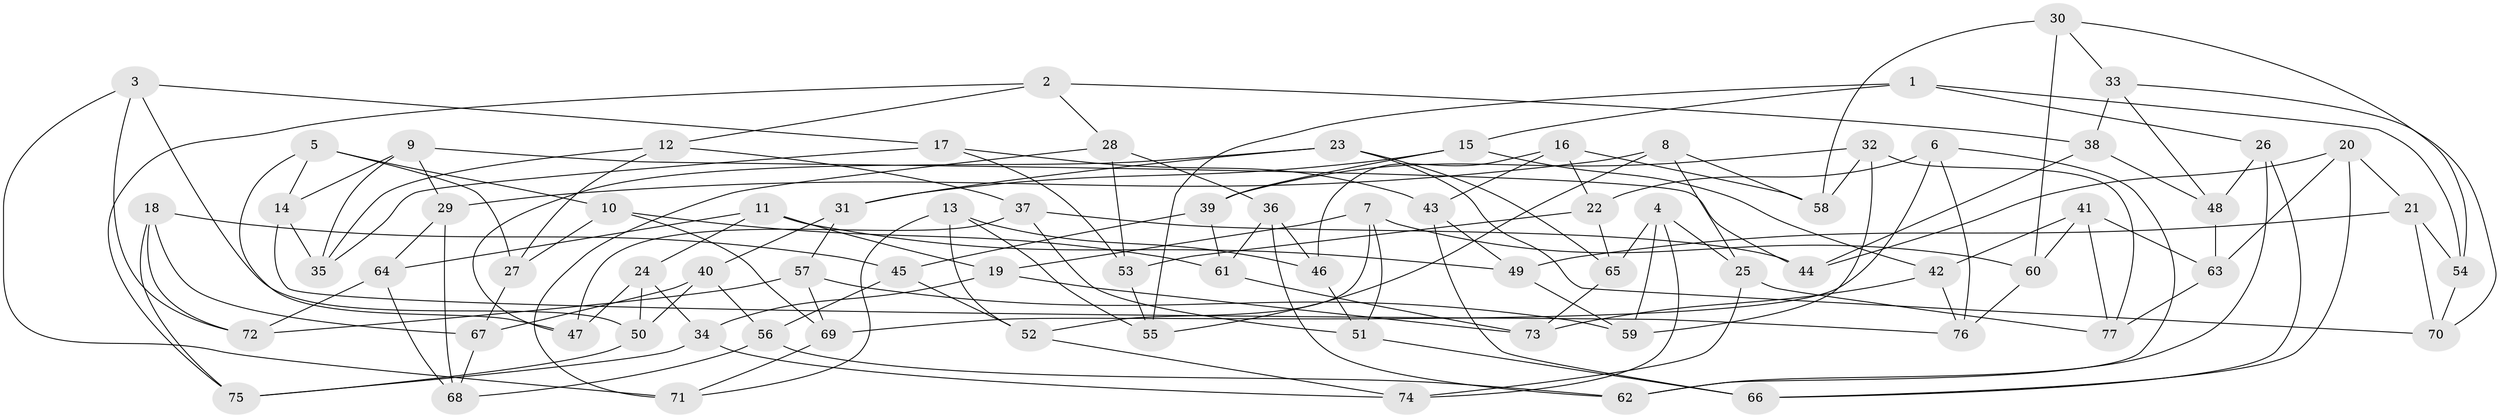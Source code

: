 // coarse degree distribution, {7: 0.25, 8: 0.08333333333333333, 6: 0.20833333333333334, 9: 0.16666666666666666, 4: 0.125, 5: 0.125, 3: 0.041666666666666664}
// Generated by graph-tools (version 1.1) at 2025/54/03/04/25 22:54:06]
// undirected, 77 vertices, 154 edges
graph export_dot {
  node [color=gray90,style=filled];
  1;
  2;
  3;
  4;
  5;
  6;
  7;
  8;
  9;
  10;
  11;
  12;
  13;
  14;
  15;
  16;
  17;
  18;
  19;
  20;
  21;
  22;
  23;
  24;
  25;
  26;
  27;
  28;
  29;
  30;
  31;
  32;
  33;
  34;
  35;
  36;
  37;
  38;
  39;
  40;
  41;
  42;
  43;
  44;
  45;
  46;
  47;
  48;
  49;
  50;
  51;
  52;
  53;
  54;
  55;
  56;
  57;
  58;
  59;
  60;
  61;
  62;
  63;
  64;
  65;
  66;
  67;
  68;
  69;
  70;
  71;
  72;
  73;
  74;
  75;
  76;
  77;
  1 -- 15;
  1 -- 54;
  1 -- 26;
  1 -- 55;
  2 -- 75;
  2 -- 28;
  2 -- 38;
  2 -- 12;
  3 -- 17;
  3 -- 50;
  3 -- 72;
  3 -- 71;
  4 -- 65;
  4 -- 59;
  4 -- 74;
  4 -- 25;
  5 -- 10;
  5 -- 27;
  5 -- 14;
  5 -- 47;
  6 -- 76;
  6 -- 69;
  6 -- 22;
  6 -- 62;
  7 -- 60;
  7 -- 51;
  7 -- 19;
  7 -- 52;
  8 -- 58;
  8 -- 29;
  8 -- 55;
  8 -- 25;
  9 -- 14;
  9 -- 29;
  9 -- 44;
  9 -- 35;
  10 -- 27;
  10 -- 69;
  10 -- 61;
  11 -- 19;
  11 -- 64;
  11 -- 49;
  11 -- 24;
  12 -- 35;
  12 -- 27;
  12 -- 37;
  13 -- 52;
  13 -- 46;
  13 -- 55;
  13 -- 71;
  14 -- 35;
  14 -- 76;
  15 -- 31;
  15 -- 39;
  15 -- 42;
  16 -- 22;
  16 -- 43;
  16 -- 46;
  16 -- 58;
  17 -- 53;
  17 -- 43;
  17 -- 35;
  18 -- 75;
  18 -- 45;
  18 -- 72;
  18 -- 67;
  19 -- 73;
  19 -- 34;
  20 -- 66;
  20 -- 44;
  20 -- 21;
  20 -- 63;
  21 -- 49;
  21 -- 54;
  21 -- 70;
  22 -- 53;
  22 -- 65;
  23 -- 65;
  23 -- 31;
  23 -- 70;
  23 -- 47;
  24 -- 50;
  24 -- 47;
  24 -- 34;
  25 -- 77;
  25 -- 74;
  26 -- 66;
  26 -- 62;
  26 -- 48;
  27 -- 67;
  28 -- 53;
  28 -- 36;
  28 -- 71;
  29 -- 64;
  29 -- 68;
  30 -- 60;
  30 -- 33;
  30 -- 58;
  30 -- 54;
  31 -- 40;
  31 -- 57;
  32 -- 58;
  32 -- 77;
  32 -- 39;
  32 -- 59;
  33 -- 38;
  33 -- 70;
  33 -- 48;
  34 -- 75;
  34 -- 74;
  36 -- 61;
  36 -- 62;
  36 -- 46;
  37 -- 51;
  37 -- 47;
  37 -- 44;
  38 -- 48;
  38 -- 44;
  39 -- 45;
  39 -- 61;
  40 -- 67;
  40 -- 50;
  40 -- 56;
  41 -- 63;
  41 -- 42;
  41 -- 60;
  41 -- 77;
  42 -- 76;
  42 -- 73;
  43 -- 66;
  43 -- 49;
  45 -- 52;
  45 -- 56;
  46 -- 51;
  48 -- 63;
  49 -- 59;
  50 -- 75;
  51 -- 66;
  52 -- 74;
  53 -- 55;
  54 -- 70;
  56 -- 62;
  56 -- 68;
  57 -- 59;
  57 -- 69;
  57 -- 72;
  60 -- 76;
  61 -- 73;
  63 -- 77;
  64 -- 72;
  64 -- 68;
  65 -- 73;
  67 -- 68;
  69 -- 71;
}
